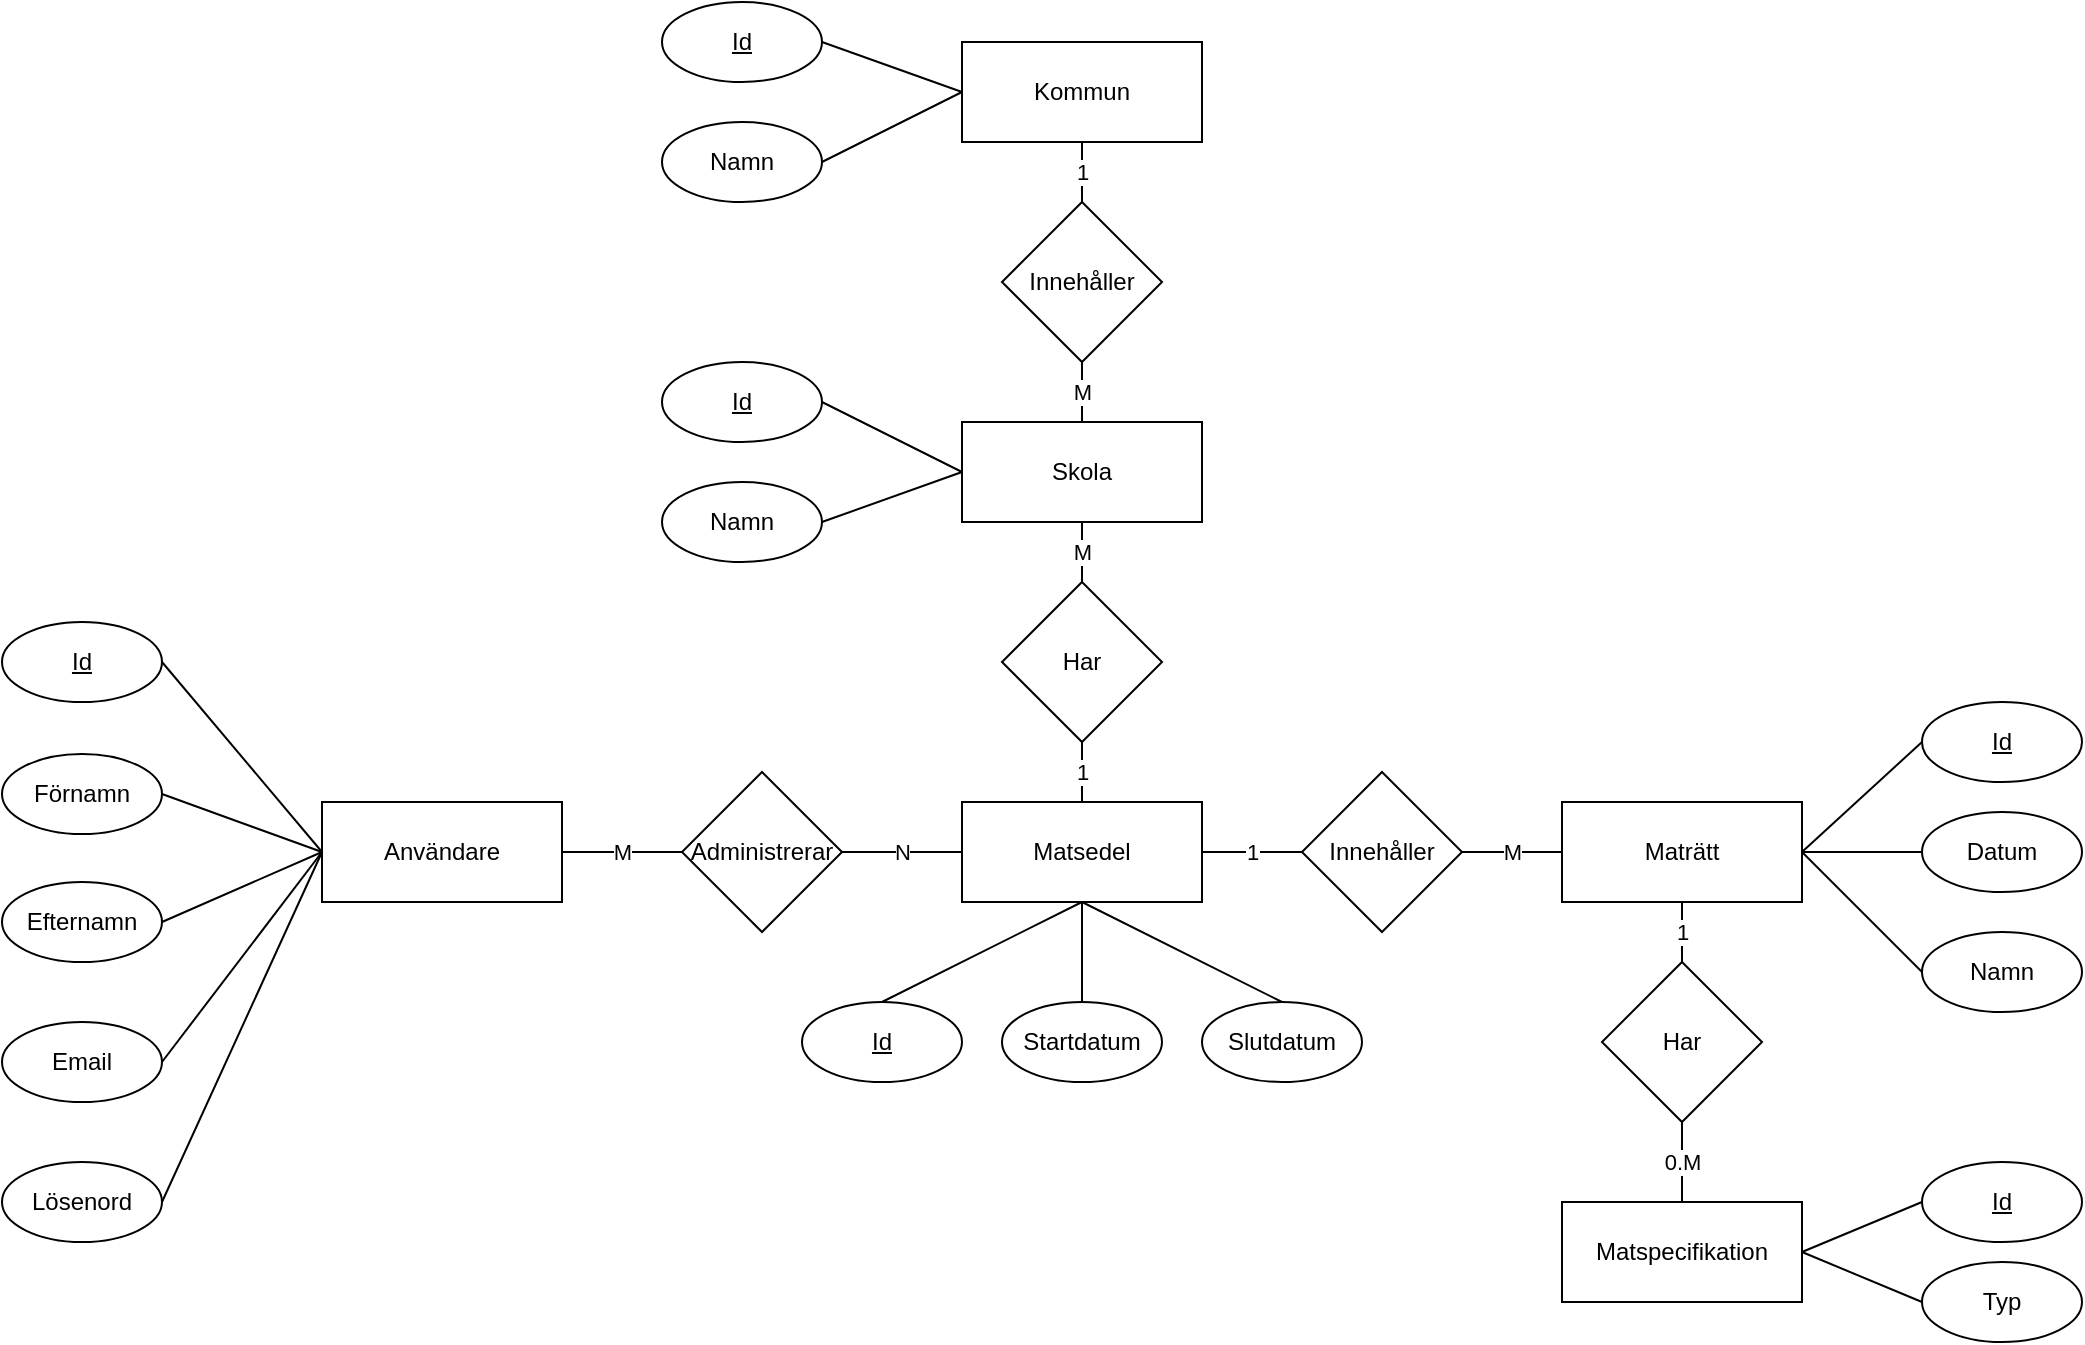 <mxfile version="14.6.6" type="github">
  <diagram id="QNNSifqvYXRWt1FFbJqh" name="Page-1">
    <mxGraphModel dx="1948" dy="1796" grid="1" gridSize="10" guides="1" tooltips="1" connect="1" arrows="1" fold="1" page="1" pageScale="1" pageWidth="827" pageHeight="1169" math="0" shadow="0">
      <root>
        <mxCell id="0" />
        <mxCell id="1" parent="0" />
        <mxCell id="DBC-yAZN_JN4MeXVIZoR-1" value="Matsedel" style="rounded=0;whiteSpace=wrap;html=1;" vertex="1" parent="1">
          <mxGeometry x="370" y="190" width="120" height="50" as="geometry" />
        </mxCell>
        <mxCell id="DBC-yAZN_JN4MeXVIZoR-3" value="Maträtt" style="rounded=0;whiteSpace=wrap;html=1;" vertex="1" parent="1">
          <mxGeometry x="670" y="190" width="120" height="50" as="geometry" />
        </mxCell>
        <mxCell id="DBC-yAZN_JN4MeXVIZoR-4" value="Matspecifikation" style="rounded=0;whiteSpace=wrap;html=1;" vertex="1" parent="1">
          <mxGeometry x="670" y="390" width="120" height="50" as="geometry" />
        </mxCell>
        <mxCell id="DBC-yAZN_JN4MeXVIZoR-5" value="Skola" style="rounded=0;whiteSpace=wrap;html=1;" vertex="1" parent="1">
          <mxGeometry x="370" width="120" height="50" as="geometry" />
        </mxCell>
        <mxCell id="DBC-yAZN_JN4MeXVIZoR-6" value="Kommun" style="rounded=0;whiteSpace=wrap;html=1;" vertex="1" parent="1">
          <mxGeometry x="370" y="-190" width="120" height="50" as="geometry" />
        </mxCell>
        <mxCell id="DBC-yAZN_JN4MeXVIZoR-7" value="Användare" style="rounded=0;whiteSpace=wrap;html=1;" vertex="1" parent="1">
          <mxGeometry x="50" y="190" width="120" height="50" as="geometry" />
        </mxCell>
        <mxCell id="DBC-yAZN_JN4MeXVIZoR-8" value="Innehåller" style="rhombus;whiteSpace=wrap;html=1;" vertex="1" parent="1">
          <mxGeometry x="540" y="175" width="80" height="80" as="geometry" />
        </mxCell>
        <mxCell id="DBC-yAZN_JN4MeXVIZoR-9" value="1" style="endArrow=none;html=1;exitX=0;exitY=0.5;exitDx=0;exitDy=0;entryX=1;entryY=0.5;entryDx=0;entryDy=0;" edge="1" parent="1" source="DBC-yAZN_JN4MeXVIZoR-8" target="DBC-yAZN_JN4MeXVIZoR-1">
          <mxGeometry width="50" height="50" relative="1" as="geometry">
            <mxPoint x="400" y="270" as="sourcePoint" />
            <mxPoint x="450" y="220" as="targetPoint" />
          </mxGeometry>
        </mxCell>
        <mxCell id="DBC-yAZN_JN4MeXVIZoR-10" value="M" style="endArrow=none;html=1;exitX=1;exitY=0.5;exitDx=0;exitDy=0;entryX=0;entryY=0.5;entryDx=0;entryDy=0;" edge="1" parent="1" source="DBC-yAZN_JN4MeXVIZoR-8" target="DBC-yAZN_JN4MeXVIZoR-3">
          <mxGeometry width="50" height="50" relative="1" as="geometry">
            <mxPoint x="400" y="270" as="sourcePoint" />
            <mxPoint x="450" y="220" as="targetPoint" />
          </mxGeometry>
        </mxCell>
        <mxCell id="DBC-yAZN_JN4MeXVIZoR-15" value="Har" style="rhombus;whiteSpace=wrap;html=1;" vertex="1" parent="1">
          <mxGeometry x="390" y="80" width="80" height="80" as="geometry" />
        </mxCell>
        <mxCell id="DBC-yAZN_JN4MeXVIZoR-20" value="1" style="endArrow=none;html=1;exitX=0.5;exitY=1;exitDx=0;exitDy=0;entryX=0.5;entryY=0;entryDx=0;entryDy=0;" edge="1" parent="1" source="DBC-yAZN_JN4MeXVIZoR-15" target="DBC-yAZN_JN4MeXVIZoR-1">
          <mxGeometry width="50" height="50" relative="1" as="geometry">
            <mxPoint x="400" y="410" as="sourcePoint" />
            <mxPoint x="426" y="242" as="targetPoint" />
          </mxGeometry>
        </mxCell>
        <mxCell id="DBC-yAZN_JN4MeXVIZoR-24" value="Innehåller" style="rhombus;whiteSpace=wrap;html=1;" vertex="1" parent="1">
          <mxGeometry x="390" y="-110" width="80" height="80" as="geometry" />
        </mxCell>
        <mxCell id="DBC-yAZN_JN4MeXVIZoR-25" value="1" style="endArrow=none;html=1;" edge="1" parent="1" target="DBC-yAZN_JN4MeXVIZoR-6">
          <mxGeometry width="50" height="50" relative="1" as="geometry">
            <mxPoint x="430" y="-110" as="sourcePoint" />
            <mxPoint x="430" y="590" as="targetPoint" />
          </mxGeometry>
        </mxCell>
        <mxCell id="DBC-yAZN_JN4MeXVIZoR-26" value="M" style="endArrow=none;html=1;exitX=0.5;exitY=0;exitDx=0;exitDy=0;" edge="1" parent="1" source="DBC-yAZN_JN4MeXVIZoR-5">
          <mxGeometry width="50" height="50" relative="1" as="geometry">
            <mxPoint x="400" y="650" as="sourcePoint" />
            <mxPoint x="430" y="-30" as="targetPoint" />
          </mxGeometry>
        </mxCell>
        <mxCell id="DBC-yAZN_JN4MeXVIZoR-27" value="Administrerar" style="rhombus;whiteSpace=wrap;html=1;" vertex="1" parent="1">
          <mxGeometry x="230" y="175" width="80" height="80" as="geometry" />
        </mxCell>
        <mxCell id="DBC-yAZN_JN4MeXVIZoR-30" value="M" style="endArrow=none;html=1;exitX=1;exitY=0.5;exitDx=0;exitDy=0;entryX=0;entryY=0.5;entryDx=0;entryDy=0;" edge="1" parent="1" source="DBC-yAZN_JN4MeXVIZoR-7" target="DBC-yAZN_JN4MeXVIZoR-27">
          <mxGeometry width="50" height="50" relative="1" as="geometry">
            <mxPoint x="400" y="320" as="sourcePoint" />
            <mxPoint x="450" y="270" as="targetPoint" />
          </mxGeometry>
        </mxCell>
        <mxCell id="DBC-yAZN_JN4MeXVIZoR-31" value="N" style="endArrow=none;html=1;entryX=0;entryY=0.5;entryDx=0;entryDy=0;exitX=1;exitY=0.5;exitDx=0;exitDy=0;" edge="1" parent="1" source="DBC-yAZN_JN4MeXVIZoR-27" target="DBC-yAZN_JN4MeXVIZoR-1">
          <mxGeometry width="50" height="50" relative="1" as="geometry">
            <mxPoint x="400" y="330" as="sourcePoint" />
            <mxPoint x="450" y="280" as="targetPoint" />
          </mxGeometry>
        </mxCell>
        <mxCell id="DBC-yAZN_JN4MeXVIZoR-33" value="Har" style="rhombus;whiteSpace=wrap;html=1;" vertex="1" parent="1">
          <mxGeometry x="690" y="270" width="80" height="80" as="geometry" />
        </mxCell>
        <mxCell id="DBC-yAZN_JN4MeXVIZoR-35" value="1" style="endArrow=none;html=1;exitX=0.5;exitY=0;exitDx=0;exitDy=0;entryX=0.5;entryY=1;entryDx=0;entryDy=0;" edge="1" parent="1" source="DBC-yAZN_JN4MeXVIZoR-33">
          <mxGeometry width="50" height="50" relative="1" as="geometry">
            <mxPoint x="700" y="410" as="sourcePoint" />
            <mxPoint x="730" y="240" as="targetPoint" />
          </mxGeometry>
        </mxCell>
        <mxCell id="DBC-yAZN_JN4MeXVIZoR-39" value="M" style="endArrow=none;html=1;exitX=0.5;exitY=0;exitDx=0;exitDy=0;entryX=0.5;entryY=1;entryDx=0;entryDy=0;" edge="1" parent="1" source="DBC-yAZN_JN4MeXVIZoR-15" target="DBC-yAZN_JN4MeXVIZoR-5">
          <mxGeometry width="50" height="50" relative="1" as="geometry">
            <mxPoint x="440" y="20" as="sourcePoint" />
            <mxPoint x="440" y="-20" as="targetPoint" />
          </mxGeometry>
        </mxCell>
        <mxCell id="DBC-yAZN_JN4MeXVIZoR-40" value="&lt;u&gt;Id&lt;/u&gt;" style="ellipse;whiteSpace=wrap;html=1;" vertex="1" parent="1">
          <mxGeometry x="220" y="-210" width="80" height="40" as="geometry" />
        </mxCell>
        <mxCell id="DBC-yAZN_JN4MeXVIZoR-41" value="" style="endArrow=none;html=1;entryX=1;entryY=0.5;entryDx=0;entryDy=0;exitX=0;exitY=0.5;exitDx=0;exitDy=0;" edge="1" parent="1" source="DBC-yAZN_JN4MeXVIZoR-6" target="DBC-yAZN_JN4MeXVIZoR-40">
          <mxGeometry width="50" height="50" relative="1" as="geometry">
            <mxPoint x="390" y="150" as="sourcePoint" />
            <mxPoint x="440" y="100" as="targetPoint" />
          </mxGeometry>
        </mxCell>
        <mxCell id="DBC-yAZN_JN4MeXVIZoR-42" value="Namn" style="ellipse;whiteSpace=wrap;html=1;" vertex="1" parent="1">
          <mxGeometry x="220" y="-150" width="80" height="40" as="geometry" />
        </mxCell>
        <mxCell id="DBC-yAZN_JN4MeXVIZoR-43" value="" style="endArrow=none;html=1;entryX=0;entryY=0.5;entryDx=0;entryDy=0;exitX=1;exitY=0.5;exitDx=0;exitDy=0;" edge="1" parent="1" source="DBC-yAZN_JN4MeXVIZoR-42" target="DBC-yAZN_JN4MeXVIZoR-6">
          <mxGeometry width="50" height="50" relative="1" as="geometry">
            <mxPoint x="500" y="-155.0" as="sourcePoint" />
            <mxPoint x="560" y="-155.0" as="targetPoint" />
          </mxGeometry>
        </mxCell>
        <mxCell id="DBC-yAZN_JN4MeXVIZoR-44" value="&lt;u&gt;Id&lt;/u&gt;" style="ellipse;whiteSpace=wrap;html=1;" vertex="1" parent="1">
          <mxGeometry x="220" y="-30" width="80" height="40" as="geometry" />
        </mxCell>
        <mxCell id="DBC-yAZN_JN4MeXVIZoR-45" value="" style="endArrow=none;html=1;entryX=1;entryY=0.5;entryDx=0;entryDy=0;" edge="1" parent="1" target="DBC-yAZN_JN4MeXVIZoR-44">
          <mxGeometry width="50" height="50" relative="1" as="geometry">
            <mxPoint x="370" y="25" as="sourcePoint" />
            <mxPoint x="440" y="290" as="targetPoint" />
          </mxGeometry>
        </mxCell>
        <mxCell id="DBC-yAZN_JN4MeXVIZoR-46" value="Namn" style="ellipse;whiteSpace=wrap;html=1;" vertex="1" parent="1">
          <mxGeometry x="220" y="30" width="80" height="40" as="geometry" />
        </mxCell>
        <mxCell id="DBC-yAZN_JN4MeXVIZoR-47" value="" style="endArrow=none;html=1;entryX=0;entryY=0.5;entryDx=0;entryDy=0;exitX=1;exitY=0.5;exitDx=0;exitDy=0;" edge="1" parent="1" source="DBC-yAZN_JN4MeXVIZoR-46">
          <mxGeometry width="50" height="50" relative="1" as="geometry">
            <mxPoint x="500" y="35.0" as="sourcePoint" />
            <mxPoint x="370" y="25.0" as="targetPoint" />
          </mxGeometry>
        </mxCell>
        <mxCell id="DBC-yAZN_JN4MeXVIZoR-48" value="&lt;u&gt;Id&lt;/u&gt;" style="ellipse;whiteSpace=wrap;html=1;" vertex="1" parent="1">
          <mxGeometry x="-110" y="100" width="80" height="40" as="geometry" />
        </mxCell>
        <mxCell id="DBC-yAZN_JN4MeXVIZoR-49" value="Förnamn" style="ellipse;whiteSpace=wrap;html=1;" vertex="1" parent="1">
          <mxGeometry x="-110" y="166" width="80" height="40" as="geometry" />
        </mxCell>
        <mxCell id="DBC-yAZN_JN4MeXVIZoR-50" value="Efternamn" style="ellipse;whiteSpace=wrap;html=1;" vertex="1" parent="1">
          <mxGeometry x="-110" y="230" width="80" height="40" as="geometry" />
        </mxCell>
        <mxCell id="DBC-yAZN_JN4MeXVIZoR-51" value="Email" style="ellipse;whiteSpace=wrap;html=1;" vertex="1" parent="1">
          <mxGeometry x="-110" y="300" width="80" height="40" as="geometry" />
        </mxCell>
        <mxCell id="DBC-yAZN_JN4MeXVIZoR-52" value="Lösenord" style="ellipse;whiteSpace=wrap;html=1;" vertex="1" parent="1">
          <mxGeometry x="-110" y="370" width="80" height="40" as="geometry" />
        </mxCell>
        <mxCell id="DBC-yAZN_JN4MeXVIZoR-53" value="" style="endArrow=none;html=1;exitX=1;exitY=0.5;exitDx=0;exitDy=0;entryX=0;entryY=0.5;entryDx=0;entryDy=0;" edge="1" parent="1" source="DBC-yAZN_JN4MeXVIZoR-48" target="DBC-yAZN_JN4MeXVIZoR-7">
          <mxGeometry width="50" height="50" relative="1" as="geometry">
            <mxPoint x="390" y="300" as="sourcePoint" />
            <mxPoint x="440" y="250" as="targetPoint" />
          </mxGeometry>
        </mxCell>
        <mxCell id="DBC-yAZN_JN4MeXVIZoR-54" value="" style="endArrow=none;html=1;exitX=1;exitY=0.5;exitDx=0;exitDy=0;entryX=0;entryY=0.5;entryDx=0;entryDy=0;" edge="1" parent="1" source="DBC-yAZN_JN4MeXVIZoR-49" target="DBC-yAZN_JN4MeXVIZoR-7">
          <mxGeometry width="50" height="50" relative="1" as="geometry">
            <mxPoint x="390" y="300" as="sourcePoint" />
            <mxPoint x="440" y="250" as="targetPoint" />
          </mxGeometry>
        </mxCell>
        <mxCell id="DBC-yAZN_JN4MeXVIZoR-55" value="" style="endArrow=none;html=1;exitX=1;exitY=0.5;exitDx=0;exitDy=0;entryX=0;entryY=0.5;entryDx=0;entryDy=0;" edge="1" parent="1" source="DBC-yAZN_JN4MeXVIZoR-50" target="DBC-yAZN_JN4MeXVIZoR-7">
          <mxGeometry width="50" height="50" relative="1" as="geometry">
            <mxPoint x="390" y="300" as="sourcePoint" />
            <mxPoint x="440" y="250" as="targetPoint" />
          </mxGeometry>
        </mxCell>
        <mxCell id="DBC-yAZN_JN4MeXVIZoR-56" value="" style="endArrow=none;html=1;exitX=1;exitY=0.5;exitDx=0;exitDy=0;entryX=0;entryY=0.5;entryDx=0;entryDy=0;" edge="1" parent="1" source="DBC-yAZN_JN4MeXVIZoR-51" target="DBC-yAZN_JN4MeXVIZoR-7">
          <mxGeometry width="50" height="50" relative="1" as="geometry">
            <mxPoint x="390" y="300" as="sourcePoint" />
            <mxPoint x="50" y="220" as="targetPoint" />
          </mxGeometry>
        </mxCell>
        <mxCell id="DBC-yAZN_JN4MeXVIZoR-57" value="" style="endArrow=none;html=1;exitX=1;exitY=0.5;exitDx=0;exitDy=0;entryX=0;entryY=0.5;entryDx=0;entryDy=0;" edge="1" parent="1" source="DBC-yAZN_JN4MeXVIZoR-52" target="DBC-yAZN_JN4MeXVIZoR-7">
          <mxGeometry width="50" height="50" relative="1" as="geometry">
            <mxPoint x="390" y="300" as="sourcePoint" />
            <mxPoint x="440" y="250" as="targetPoint" />
          </mxGeometry>
        </mxCell>
        <mxCell id="DBC-yAZN_JN4MeXVIZoR-58" value="&lt;u&gt;Id&lt;/u&gt;" style="ellipse;whiteSpace=wrap;html=1;" vertex="1" parent="1">
          <mxGeometry x="290" y="290" width="80" height="40" as="geometry" />
        </mxCell>
        <mxCell id="DBC-yAZN_JN4MeXVIZoR-59" value="" style="endArrow=none;html=1;exitX=0.5;exitY=0;exitDx=0;exitDy=0;entryX=0.5;entryY=1;entryDx=0;entryDy=0;" edge="1" parent="1" source="DBC-yAZN_JN4MeXVIZoR-58" target="DBC-yAZN_JN4MeXVIZoR-1">
          <mxGeometry width="50" height="50" relative="1" as="geometry">
            <mxPoint x="370" y="300" as="sourcePoint" />
            <mxPoint x="420" y="250" as="targetPoint" />
          </mxGeometry>
        </mxCell>
        <mxCell id="DBC-yAZN_JN4MeXVIZoR-60" value="Startdatum" style="ellipse;whiteSpace=wrap;html=1;" vertex="1" parent="1">
          <mxGeometry x="390" y="290" width="80" height="40" as="geometry" />
        </mxCell>
        <mxCell id="DBC-yAZN_JN4MeXVIZoR-61" value="Slutdatum" style="ellipse;whiteSpace=wrap;html=1;" vertex="1" parent="1">
          <mxGeometry x="490" y="290" width="80" height="40" as="geometry" />
        </mxCell>
        <mxCell id="DBC-yAZN_JN4MeXVIZoR-62" value="" style="endArrow=none;html=1;exitX=0.5;exitY=0;exitDx=0;exitDy=0;entryX=0.5;entryY=1;entryDx=0;entryDy=0;" edge="1" parent="1" source="DBC-yAZN_JN4MeXVIZoR-60" target="DBC-yAZN_JN4MeXVIZoR-1">
          <mxGeometry width="50" height="50" relative="1" as="geometry">
            <mxPoint x="370" y="300" as="sourcePoint" />
            <mxPoint x="420" y="250" as="targetPoint" />
          </mxGeometry>
        </mxCell>
        <mxCell id="DBC-yAZN_JN4MeXVIZoR-63" value="" style="endArrow=none;html=1;exitX=0.5;exitY=0;exitDx=0;exitDy=0;entryX=0.5;entryY=1;entryDx=0;entryDy=0;" edge="1" parent="1" source="DBC-yAZN_JN4MeXVIZoR-61" target="DBC-yAZN_JN4MeXVIZoR-1">
          <mxGeometry width="50" height="50" relative="1" as="geometry">
            <mxPoint x="370" y="300" as="sourcePoint" />
            <mxPoint x="420" y="250" as="targetPoint" />
          </mxGeometry>
        </mxCell>
        <mxCell id="DBC-yAZN_JN4MeXVIZoR-64" value="&lt;u&gt;Id&lt;/u&gt;" style="ellipse;whiteSpace=wrap;html=1;" vertex="1" parent="1">
          <mxGeometry x="850" y="140" width="80" height="40" as="geometry" />
        </mxCell>
        <mxCell id="DBC-yAZN_JN4MeXVIZoR-65" value="Datum" style="ellipse;whiteSpace=wrap;html=1;" vertex="1" parent="1">
          <mxGeometry x="850" y="195" width="80" height="40" as="geometry" />
        </mxCell>
        <mxCell id="DBC-yAZN_JN4MeXVIZoR-66" value="Namn" style="ellipse;whiteSpace=wrap;html=1;" vertex="1" parent="1">
          <mxGeometry x="850" y="255" width="80" height="40" as="geometry" />
        </mxCell>
        <mxCell id="DBC-yAZN_JN4MeXVIZoR-67" value="" style="endArrow=none;html=1;exitX=1;exitY=0.5;exitDx=0;exitDy=0;entryX=0;entryY=0.5;entryDx=0;entryDy=0;" edge="1" parent="1" source="DBC-yAZN_JN4MeXVIZoR-3" target="DBC-yAZN_JN4MeXVIZoR-65">
          <mxGeometry width="50" height="50" relative="1" as="geometry">
            <mxPoint x="500" y="300" as="sourcePoint" />
            <mxPoint x="840" y="250" as="targetPoint" />
          </mxGeometry>
        </mxCell>
        <mxCell id="DBC-yAZN_JN4MeXVIZoR-68" value="" style="endArrow=none;html=1;entryX=0;entryY=0.5;entryDx=0;entryDy=0;exitX=1;exitY=0.5;exitDx=0;exitDy=0;" edge="1" parent="1" source="DBC-yAZN_JN4MeXVIZoR-3" target="DBC-yAZN_JN4MeXVIZoR-64">
          <mxGeometry width="50" height="50" relative="1" as="geometry">
            <mxPoint x="500" y="300" as="sourcePoint" />
            <mxPoint x="550" y="250" as="targetPoint" />
          </mxGeometry>
        </mxCell>
        <mxCell id="DBC-yAZN_JN4MeXVIZoR-69" value="" style="endArrow=none;html=1;entryX=0;entryY=0.5;entryDx=0;entryDy=0;exitX=1;exitY=0.5;exitDx=0;exitDy=0;" edge="1" parent="1" source="DBC-yAZN_JN4MeXVIZoR-3" target="DBC-yAZN_JN4MeXVIZoR-66">
          <mxGeometry width="50" height="50" relative="1" as="geometry">
            <mxPoint x="500" y="300" as="sourcePoint" />
            <mxPoint x="550" y="250" as="targetPoint" />
          </mxGeometry>
        </mxCell>
        <mxCell id="DBC-yAZN_JN4MeXVIZoR-70" value="&lt;u&gt;Id&lt;/u&gt;" style="ellipse;whiteSpace=wrap;html=1;" vertex="1" parent="1">
          <mxGeometry x="850" y="370" width="80" height="40" as="geometry" />
        </mxCell>
        <mxCell id="DBC-yAZN_JN4MeXVIZoR-71" value="Typ" style="ellipse;whiteSpace=wrap;html=1;" vertex="1" parent="1">
          <mxGeometry x="850" y="420" width="80" height="40" as="geometry" />
        </mxCell>
        <mxCell id="DBC-yAZN_JN4MeXVIZoR-72" value="" style="endArrow=none;html=1;entryX=0;entryY=0.5;entryDx=0;entryDy=0;exitX=1;exitY=0.5;exitDx=0;exitDy=0;" edge="1" parent="1" source="DBC-yAZN_JN4MeXVIZoR-4" target="DBC-yAZN_JN4MeXVIZoR-70">
          <mxGeometry width="50" height="50" relative="1" as="geometry">
            <mxPoint x="560" y="400" as="sourcePoint" />
            <mxPoint x="610" y="350" as="targetPoint" />
          </mxGeometry>
        </mxCell>
        <mxCell id="DBC-yAZN_JN4MeXVIZoR-73" value="" style="endArrow=none;html=1;entryX=0;entryY=0.5;entryDx=0;entryDy=0;exitX=1;exitY=0.5;exitDx=0;exitDy=0;" edge="1" parent="1" source="DBC-yAZN_JN4MeXVIZoR-4" target="DBC-yAZN_JN4MeXVIZoR-71">
          <mxGeometry width="50" height="50" relative="1" as="geometry">
            <mxPoint x="560" y="400" as="sourcePoint" />
            <mxPoint x="610" y="350" as="targetPoint" />
          </mxGeometry>
        </mxCell>
        <mxCell id="DBC-yAZN_JN4MeXVIZoR-76" value="0.M" style="endArrow=none;html=1;entryX=0.5;entryY=1;entryDx=0;entryDy=0;exitX=0.5;exitY=0;exitDx=0;exitDy=0;" edge="1" parent="1" source="DBC-yAZN_JN4MeXVIZoR-4" target="DBC-yAZN_JN4MeXVIZoR-33">
          <mxGeometry width="50" height="50" relative="1" as="geometry">
            <mxPoint x="390" y="160" as="sourcePoint" />
            <mxPoint x="440" y="110" as="targetPoint" />
          </mxGeometry>
        </mxCell>
      </root>
    </mxGraphModel>
  </diagram>
</mxfile>
